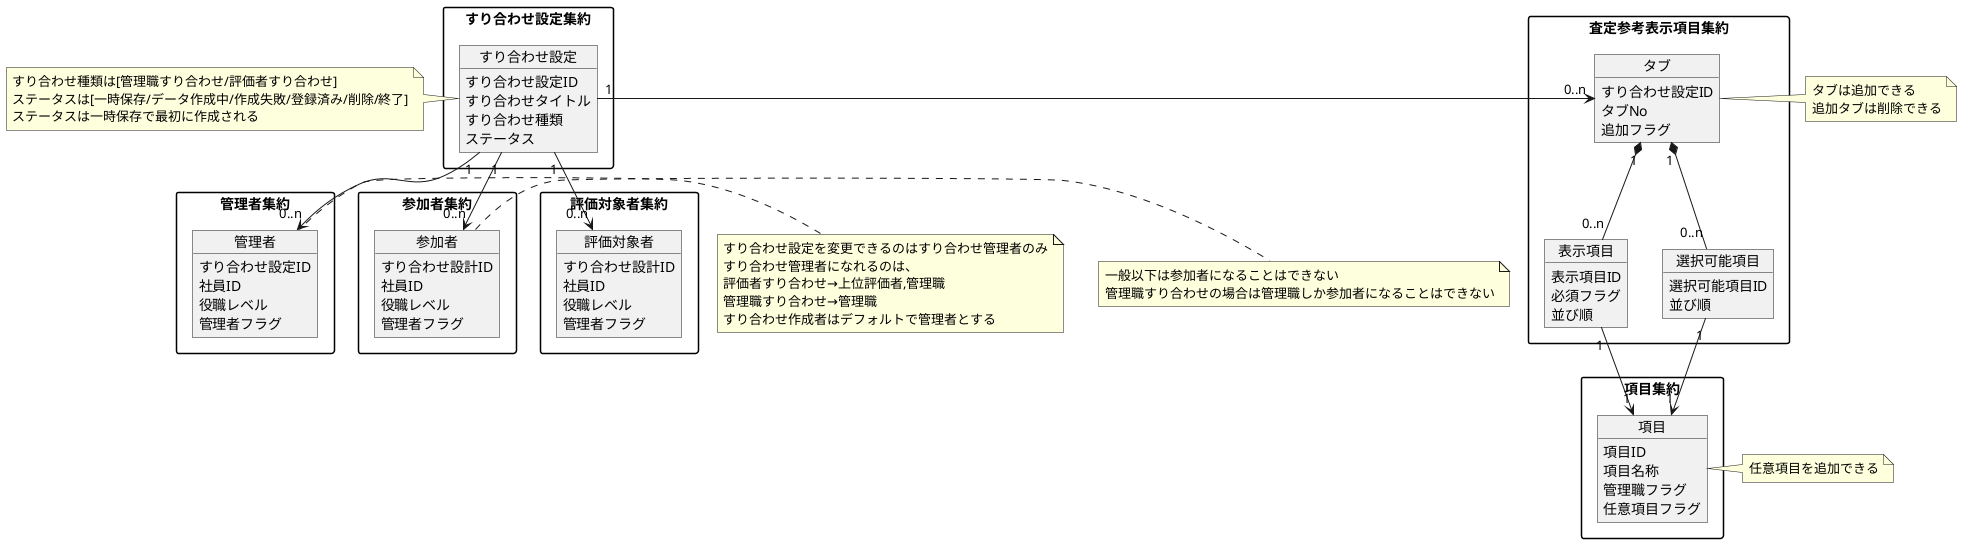 @startuml suriawaseProject
skinparam PackageStyle rectangle

package すり合わせ設定集約 {
    object すり合わせ設定 {
        すり合わせ設定ID
        すり合わせタイトル
        すり合わせ種類
        ステータス
    }
}

note left of すり合わせ設定
    すり合わせ種類は[管理職すり合わせ/評価者すり合わせ]
    ステータスは[一時保存/データ作成中/作成失敗/登録済み/削除/終了]
    ステータスは一時保存で最初に作成される
end note

package 管理者集約 {
    object 管理者 {
        すり合わせ設定ID
        社員ID
        役職レベル
        管理者フラグ
    }
}

note left of 管理者
    すり合わせ設定を変更できるのはすり合わせ管理者のみ
    すり合わせ管理者になれるのは、
    評価者すり合わせ→上位評価者,管理職
    管理職すり合わせ→管理職
    すり合わせ作成者はデフォルトで管理者とする
end note

package 参加者集約 {
    object 参加者{
        すり合わせ設計ID
        社員ID
        役職レベル
        管理者フラグ
    }
}

note right of 参加者
    一般以下は参加者になることはできない
    管理職すり合わせの場合は管理職しか参加者になることはできない
end note

package 評価対象者集約 {
    object 評価対象者{
        すり合わせ設計ID
        社員ID
        役職レベル
        管理者フラグ
    }
}

package 査定参考表示項目集約 {

    object タブ{
        すり合わせ設定ID
        タブNo
        追加フラグ
    }

    object 表示項目{
        表示項目ID
        必須フラグ
        並び順
    }

    object 選択可能項目{
        選択可能項目ID
        並び順
    }
}

note right of タブ
    タブは追加できる
    追加タブは削除できる
end note

package 項目集約 {
    object 項目 {
        項目ID
        項目名称
        管理職フラグ
        任意項目フラグ
    }
}

note right of 項目
    任意項目を追加できる
end note

すり合わせ設定 "1" -down-> "0..n" 管理者
すり合わせ設定 "1" -down-> "0..n" 参加者
すり合わせ設定 "1" -down-> "0..n" 評価対象者
すり合わせ設定 "1" -right-> "0..n" タブ

タブ "1" *-down- "0..n" 表示項目
タブ "1" *-down- "0..n" 選択可能項目
表示項目 "1" -down-> "1" 項目
選択可能項目 "1" -down-> "1" 項目

@enduml
